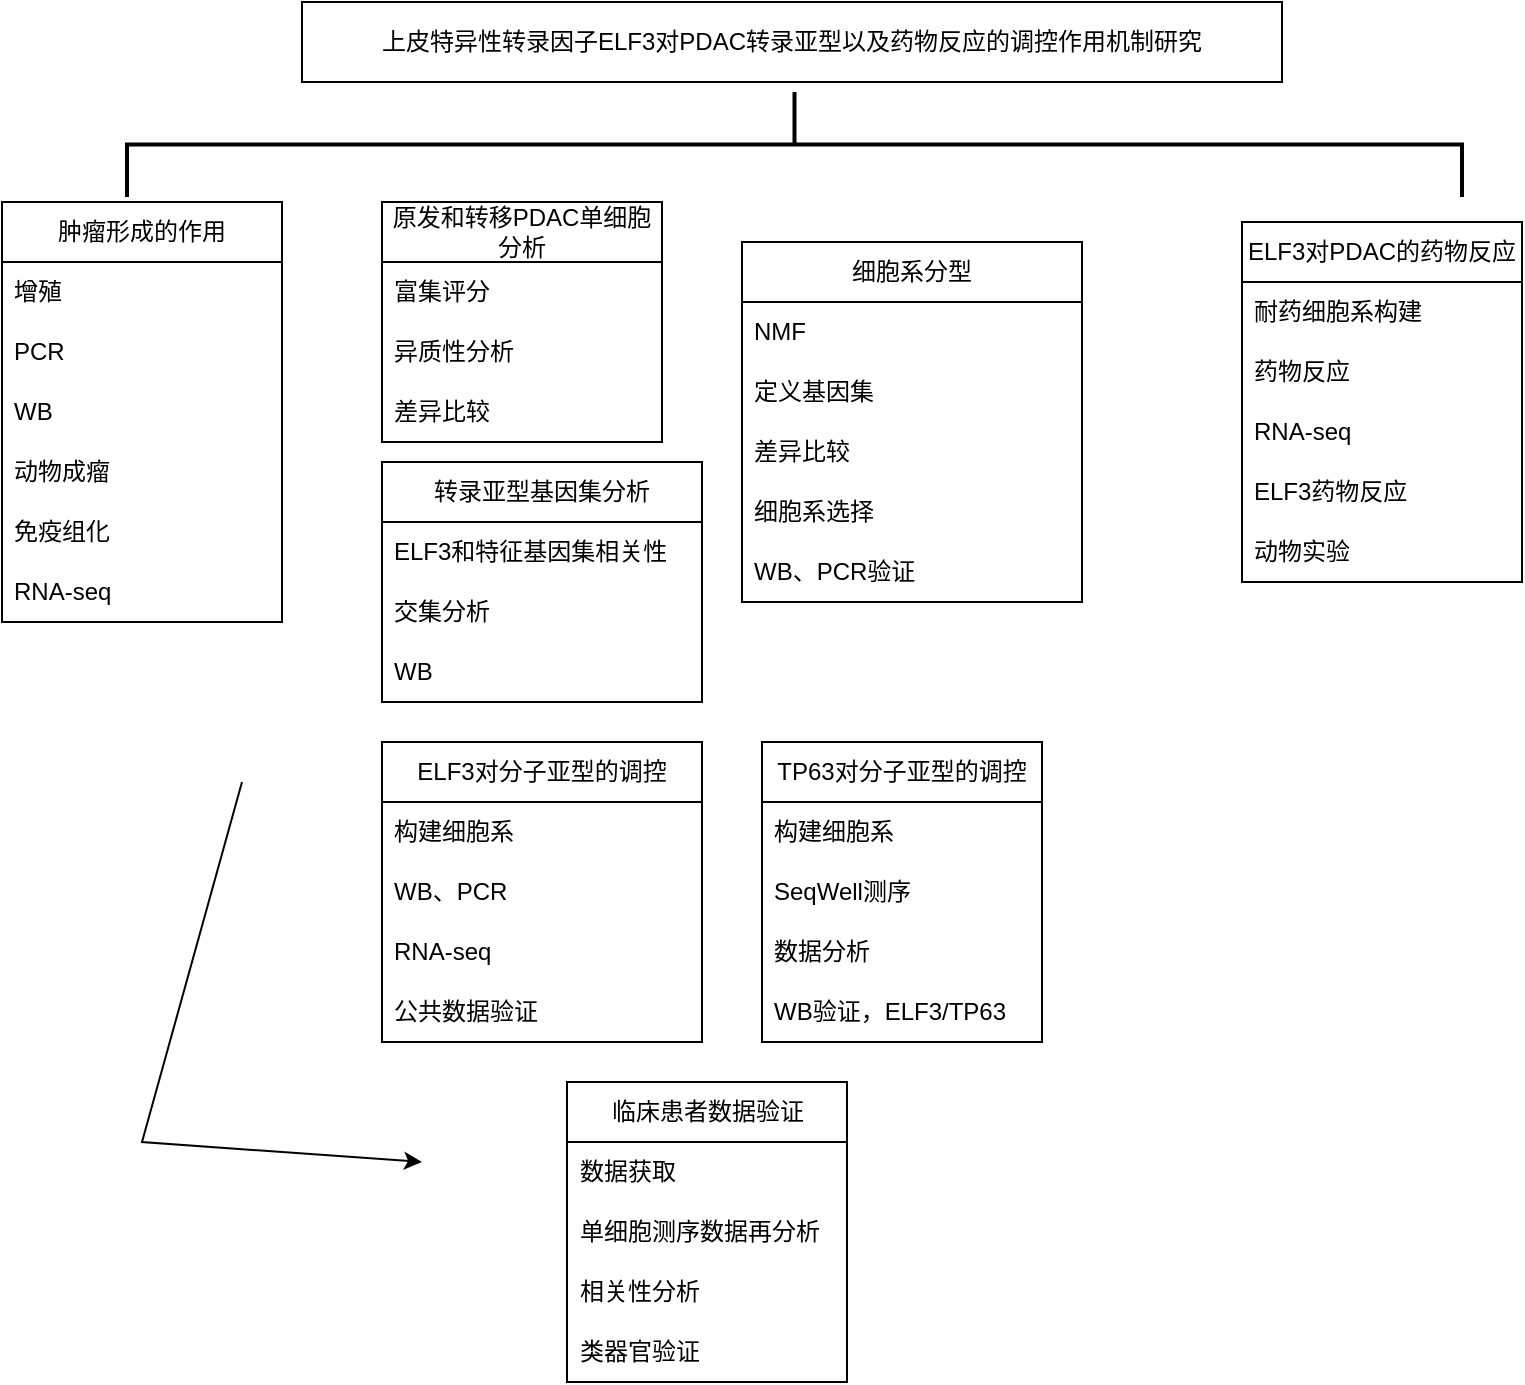 <mxfile version="26.0.11">
  <diagram id="wFE0QG_FPsp0jaGvCLVb" name="Page-1">
    <mxGraphModel dx="954" dy="511" grid="1" gridSize="10" guides="1" tooltips="1" connect="1" arrows="1" fold="1" page="1" pageScale="1" pageWidth="850" pageHeight="1100" math="0" shadow="0">
      <root>
        <mxCell id="0" />
        <mxCell id="1" parent="0" />
        <mxCell id="rItPWxVOTeLujfV4EQx0-1" value="上皮特异性转录因子ELF3对PDAC转录亚型以及药物反应的调控作用机制研究" style="rounded=0;whiteSpace=wrap;html=1;" parent="1" vertex="1">
          <mxGeometry x="180" y="20" width="490" height="40" as="geometry" />
        </mxCell>
        <mxCell id="rItPWxVOTeLujfV4EQx0-2" value="" style="endArrow=classic;html=1;rounded=0;" parent="1" edge="1">
          <mxGeometry width="50" height="50" relative="1" as="geometry">
            <mxPoint x="150" y="410" as="sourcePoint" />
            <mxPoint x="240" y="600" as="targetPoint" />
            <Array as="points">
              <mxPoint x="100" y="590" />
            </Array>
          </mxGeometry>
        </mxCell>
        <mxCell id="rItPWxVOTeLujfV4EQx0-3" value="肿瘤形成的作用" style="swimlane;fontStyle=0;childLayout=stackLayout;horizontal=1;startSize=30;horizontalStack=0;resizeParent=1;resizeParentMax=0;resizeLast=0;collapsible=1;marginBottom=0;whiteSpace=wrap;html=1;" parent="1" vertex="1">
          <mxGeometry x="30" y="120" width="140" height="210" as="geometry" />
        </mxCell>
        <mxCell id="rItPWxVOTeLujfV4EQx0-4" value="增殖" style="text;strokeColor=none;fillColor=none;align=left;verticalAlign=middle;spacingLeft=4;spacingRight=4;overflow=hidden;points=[[0,0.5],[1,0.5]];portConstraint=eastwest;rotatable=0;whiteSpace=wrap;html=1;" parent="rItPWxVOTeLujfV4EQx0-3" vertex="1">
          <mxGeometry y="30" width="140" height="30" as="geometry" />
        </mxCell>
        <mxCell id="rItPWxVOTeLujfV4EQx0-5" value="PCR" style="text;strokeColor=none;fillColor=none;align=left;verticalAlign=middle;spacingLeft=4;spacingRight=4;overflow=hidden;points=[[0,0.5],[1,0.5]];portConstraint=eastwest;rotatable=0;whiteSpace=wrap;html=1;" parent="rItPWxVOTeLujfV4EQx0-3" vertex="1">
          <mxGeometry y="60" width="140" height="30" as="geometry" />
        </mxCell>
        <mxCell id="rItPWxVOTeLujfV4EQx0-6" value="WB" style="text;strokeColor=none;fillColor=none;align=left;verticalAlign=middle;spacingLeft=4;spacingRight=4;overflow=hidden;points=[[0,0.5],[1,0.5]];portConstraint=eastwest;rotatable=0;whiteSpace=wrap;html=1;" parent="rItPWxVOTeLujfV4EQx0-3" vertex="1">
          <mxGeometry y="90" width="140" height="30" as="geometry" />
        </mxCell>
        <mxCell id="Lq5KPBLzVWsf8WvaqmJl-14" value="动物成瘤" style="text;strokeColor=none;fillColor=none;align=left;verticalAlign=middle;spacingLeft=4;spacingRight=4;overflow=hidden;points=[[0,0.5],[1,0.5]];portConstraint=eastwest;rotatable=0;whiteSpace=wrap;html=1;" vertex="1" parent="rItPWxVOTeLujfV4EQx0-3">
          <mxGeometry y="120" width="140" height="30" as="geometry" />
        </mxCell>
        <mxCell id="Lq5KPBLzVWsf8WvaqmJl-15" value="免疫组化" style="text;strokeColor=none;fillColor=none;align=left;verticalAlign=middle;spacingLeft=4;spacingRight=4;overflow=hidden;points=[[0,0.5],[1,0.5]];portConstraint=eastwest;rotatable=0;whiteSpace=wrap;html=1;" vertex="1" parent="rItPWxVOTeLujfV4EQx0-3">
          <mxGeometry y="150" width="140" height="30" as="geometry" />
        </mxCell>
        <mxCell id="Lq5KPBLzVWsf8WvaqmJl-16" value="RNA-seq" style="text;strokeColor=none;fillColor=none;align=left;verticalAlign=middle;spacingLeft=4;spacingRight=4;overflow=hidden;points=[[0,0.5],[1,0.5]];portConstraint=eastwest;rotatable=0;whiteSpace=wrap;html=1;" vertex="1" parent="rItPWxVOTeLujfV4EQx0-3">
          <mxGeometry y="180" width="140" height="30" as="geometry" />
        </mxCell>
        <mxCell id="rItPWxVOTeLujfV4EQx0-24" value="" style="strokeWidth=2;html=1;shape=mxgraph.flowchart.annotation_2;align=left;labelPosition=right;pointerEvents=1;rotation=90;" parent="1" vertex="1">
          <mxGeometry x="400" y="-242.5" width="52.5" height="667.5" as="geometry" />
        </mxCell>
        <mxCell id="Lq5KPBLzVWsf8WvaqmJl-1" value="转录亚型基因集分析" style="swimlane;fontStyle=0;childLayout=stackLayout;horizontal=1;startSize=30;horizontalStack=0;resizeParent=1;resizeParentMax=0;resizeLast=0;collapsible=1;marginBottom=0;whiteSpace=wrap;html=1;" vertex="1" parent="1">
          <mxGeometry x="220" y="250" width="160" height="120" as="geometry" />
        </mxCell>
        <mxCell id="Lq5KPBLzVWsf8WvaqmJl-2" value="ELF3和特征基因集相关性" style="text;strokeColor=none;fillColor=none;align=left;verticalAlign=middle;spacingLeft=4;spacingRight=4;overflow=hidden;points=[[0,0.5],[1,0.5]];portConstraint=eastwest;rotatable=0;whiteSpace=wrap;html=1;" vertex="1" parent="Lq5KPBLzVWsf8WvaqmJl-1">
          <mxGeometry y="30" width="160" height="30" as="geometry" />
        </mxCell>
        <mxCell id="Lq5KPBLzVWsf8WvaqmJl-3" value="交集分析" style="text;strokeColor=none;fillColor=none;align=left;verticalAlign=middle;spacingLeft=4;spacingRight=4;overflow=hidden;points=[[0,0.5],[1,0.5]];portConstraint=eastwest;rotatable=0;whiteSpace=wrap;html=1;" vertex="1" parent="Lq5KPBLzVWsf8WvaqmJl-1">
          <mxGeometry y="60" width="160" height="30" as="geometry" />
        </mxCell>
        <mxCell id="Lq5KPBLzVWsf8WvaqmJl-4" value="WB" style="text;strokeColor=none;fillColor=none;align=left;verticalAlign=middle;spacingLeft=4;spacingRight=4;overflow=hidden;points=[[0,0.5],[1,0.5]];portConstraint=eastwest;rotatable=0;whiteSpace=wrap;html=1;" vertex="1" parent="Lq5KPBLzVWsf8WvaqmJl-1">
          <mxGeometry y="90" width="160" height="30" as="geometry" />
        </mxCell>
        <mxCell id="Lq5KPBLzVWsf8WvaqmJl-5" value="ELF3对PDAC的药物反应" style="swimlane;fontStyle=0;childLayout=stackLayout;horizontal=1;startSize=30;horizontalStack=0;resizeParent=1;resizeParentMax=0;resizeLast=0;collapsible=1;marginBottom=0;whiteSpace=wrap;html=1;" vertex="1" parent="1">
          <mxGeometry x="650" y="130" width="140" height="180" as="geometry">
            <mxRectangle x="80" y="280" width="190" height="30" as="alternateBounds" />
          </mxGeometry>
        </mxCell>
        <mxCell id="Lq5KPBLzVWsf8WvaqmJl-6" value="&lt;div&gt;&lt;span style=&quot;background-color: transparent; color: light-dark(rgb(0, 0, 0), rgb(255, 255, 255));&quot;&gt;耐药细胞系构建&lt;/span&gt;&lt;/div&gt;" style="text;strokeColor=none;fillColor=none;align=left;verticalAlign=middle;spacingLeft=4;spacingRight=4;overflow=hidden;points=[[0,0.5],[1,0.5]];portConstraint=eastwest;rotatable=0;whiteSpace=wrap;html=1;" vertex="1" parent="Lq5KPBLzVWsf8WvaqmJl-5">
          <mxGeometry y="30" width="140" height="30" as="geometry" />
        </mxCell>
        <mxCell id="Lq5KPBLzVWsf8WvaqmJl-7" value="药物反应" style="text;strokeColor=none;fillColor=none;align=left;verticalAlign=middle;spacingLeft=4;spacingRight=4;overflow=hidden;points=[[0,0.5],[1,0.5]];portConstraint=eastwest;rotatable=0;whiteSpace=wrap;html=1;" vertex="1" parent="Lq5KPBLzVWsf8WvaqmJl-5">
          <mxGeometry y="60" width="140" height="30" as="geometry" />
        </mxCell>
        <mxCell id="Lq5KPBLzVWsf8WvaqmJl-8" value="RNA-seq" style="text;strokeColor=none;fillColor=none;align=left;verticalAlign=middle;spacingLeft=4;spacingRight=4;overflow=hidden;points=[[0,0.5],[1,0.5]];portConstraint=eastwest;rotatable=0;whiteSpace=wrap;html=1;" vertex="1" parent="Lq5KPBLzVWsf8WvaqmJl-5">
          <mxGeometry y="90" width="140" height="30" as="geometry" />
        </mxCell>
        <mxCell id="Lq5KPBLzVWsf8WvaqmJl-41" value="ELF3药物反应" style="text;strokeColor=none;fillColor=none;align=left;verticalAlign=middle;spacingLeft=4;spacingRight=4;overflow=hidden;points=[[0,0.5],[1,0.5]];portConstraint=eastwest;rotatable=0;whiteSpace=wrap;html=1;" vertex="1" parent="Lq5KPBLzVWsf8WvaqmJl-5">
          <mxGeometry y="120" width="140" height="30" as="geometry" />
        </mxCell>
        <mxCell id="Lq5KPBLzVWsf8WvaqmJl-40" value="动物实验" style="text;strokeColor=none;fillColor=none;align=left;verticalAlign=middle;spacingLeft=4;spacingRight=4;overflow=hidden;points=[[0,0.5],[1,0.5]];portConstraint=eastwest;rotatable=0;whiteSpace=wrap;html=1;" vertex="1" parent="Lq5KPBLzVWsf8WvaqmJl-5">
          <mxGeometry y="150" width="140" height="30" as="geometry" />
        </mxCell>
        <mxCell id="Lq5KPBLzVWsf8WvaqmJl-9" value="细胞系分型" style="swimlane;fontStyle=0;childLayout=stackLayout;horizontal=1;startSize=30;horizontalStack=0;resizeParent=1;resizeParentMax=0;resizeLast=0;collapsible=1;marginBottom=0;whiteSpace=wrap;html=1;" vertex="1" parent="1">
          <mxGeometry x="400" y="140" width="170" height="180" as="geometry" />
        </mxCell>
        <mxCell id="Lq5KPBLzVWsf8WvaqmJl-10" value="NMF" style="text;strokeColor=none;fillColor=none;align=left;verticalAlign=middle;spacingLeft=4;spacingRight=4;overflow=hidden;points=[[0,0.5],[1,0.5]];portConstraint=eastwest;rotatable=0;whiteSpace=wrap;html=1;" vertex="1" parent="Lq5KPBLzVWsf8WvaqmJl-9">
          <mxGeometry y="30" width="170" height="30" as="geometry" />
        </mxCell>
        <mxCell id="Lq5KPBLzVWsf8WvaqmJl-11" value="定义基因集" style="text;strokeColor=none;fillColor=none;align=left;verticalAlign=middle;spacingLeft=4;spacingRight=4;overflow=hidden;points=[[0,0.5],[1,0.5]];portConstraint=eastwest;rotatable=0;whiteSpace=wrap;html=1;" vertex="1" parent="Lq5KPBLzVWsf8WvaqmJl-9">
          <mxGeometry y="60" width="170" height="30" as="geometry" />
        </mxCell>
        <mxCell id="Lq5KPBLzVWsf8WvaqmJl-12" value="差异比较" style="text;strokeColor=none;fillColor=none;align=left;verticalAlign=middle;spacingLeft=4;spacingRight=4;overflow=hidden;points=[[0,0.5],[1,0.5]];portConstraint=eastwest;rotatable=0;whiteSpace=wrap;html=1;" vertex="1" parent="Lq5KPBLzVWsf8WvaqmJl-9">
          <mxGeometry y="90" width="170" height="30" as="geometry" />
        </mxCell>
        <mxCell id="Lq5KPBLzVWsf8WvaqmJl-18" value="细胞系选择" style="text;strokeColor=none;fillColor=none;align=left;verticalAlign=middle;spacingLeft=4;spacingRight=4;overflow=hidden;points=[[0,0.5],[1,0.5]];portConstraint=eastwest;rotatable=0;whiteSpace=wrap;html=1;" vertex="1" parent="Lq5KPBLzVWsf8WvaqmJl-9">
          <mxGeometry y="120" width="170" height="30" as="geometry" />
        </mxCell>
        <mxCell id="Lq5KPBLzVWsf8WvaqmJl-17" value="WB、PCR验证" style="text;strokeColor=none;fillColor=none;align=left;verticalAlign=middle;spacingLeft=4;spacingRight=4;overflow=hidden;points=[[0,0.5],[1,0.5]];portConstraint=eastwest;rotatable=0;whiteSpace=wrap;html=1;" vertex="1" parent="Lq5KPBLzVWsf8WvaqmJl-9">
          <mxGeometry y="150" width="170" height="30" as="geometry" />
        </mxCell>
        <mxCell id="Lq5KPBLzVWsf8WvaqmJl-25" value="TP63对分子亚型的调控" style="swimlane;fontStyle=0;childLayout=stackLayout;horizontal=1;startSize=30;horizontalStack=0;resizeParent=1;resizeParentMax=0;resizeLast=0;collapsible=1;marginBottom=0;whiteSpace=wrap;html=1;" vertex="1" parent="1">
          <mxGeometry x="410" y="390" width="140" height="150" as="geometry" />
        </mxCell>
        <mxCell id="Lq5KPBLzVWsf8WvaqmJl-26" value="构建细胞系" style="text;strokeColor=none;fillColor=none;align=left;verticalAlign=middle;spacingLeft=4;spacingRight=4;overflow=hidden;points=[[0,0.5],[1,0.5]];portConstraint=eastwest;rotatable=0;whiteSpace=wrap;html=1;" vertex="1" parent="Lq5KPBLzVWsf8WvaqmJl-25">
          <mxGeometry y="30" width="140" height="30" as="geometry" />
        </mxCell>
        <mxCell id="Lq5KPBLzVWsf8WvaqmJl-27" value="SeqWell测序" style="text;strokeColor=none;fillColor=none;align=left;verticalAlign=middle;spacingLeft=4;spacingRight=4;overflow=hidden;points=[[0,0.5],[1,0.5]];portConstraint=eastwest;rotatable=0;whiteSpace=wrap;html=1;" vertex="1" parent="Lq5KPBLzVWsf8WvaqmJl-25">
          <mxGeometry y="60" width="140" height="30" as="geometry" />
        </mxCell>
        <mxCell id="Lq5KPBLzVWsf8WvaqmJl-28" value="数据分析" style="text;strokeColor=none;fillColor=none;align=left;verticalAlign=middle;spacingLeft=4;spacingRight=4;overflow=hidden;points=[[0,0.5],[1,0.5]];portConstraint=eastwest;rotatable=0;whiteSpace=wrap;html=1;" vertex="1" parent="Lq5KPBLzVWsf8WvaqmJl-25">
          <mxGeometry y="90" width="140" height="30" as="geometry" />
        </mxCell>
        <mxCell id="Lq5KPBLzVWsf8WvaqmJl-29" value="WB验证，ELF3/TP63" style="text;strokeColor=none;fillColor=none;align=left;verticalAlign=middle;spacingLeft=4;spacingRight=4;overflow=hidden;points=[[0,0.5],[1,0.5]];portConstraint=eastwest;rotatable=0;whiteSpace=wrap;html=1;" vertex="1" parent="Lq5KPBLzVWsf8WvaqmJl-25">
          <mxGeometry y="120" width="140" height="30" as="geometry" />
        </mxCell>
        <mxCell id="Lq5KPBLzVWsf8WvaqmJl-30" value="临床患者数据验证" style="swimlane;fontStyle=0;childLayout=stackLayout;horizontal=1;startSize=30;horizontalStack=0;resizeParent=1;resizeParentMax=0;resizeLast=0;collapsible=1;marginBottom=0;whiteSpace=wrap;html=1;" vertex="1" parent="1">
          <mxGeometry x="312.5" y="560" width="140" height="150" as="geometry" />
        </mxCell>
        <mxCell id="Lq5KPBLzVWsf8WvaqmJl-31" value="数据获取" style="text;strokeColor=none;fillColor=none;align=left;verticalAlign=middle;spacingLeft=4;spacingRight=4;overflow=hidden;points=[[0,0.5],[1,0.5]];portConstraint=eastwest;rotatable=0;whiteSpace=wrap;html=1;" vertex="1" parent="Lq5KPBLzVWsf8WvaqmJl-30">
          <mxGeometry y="30" width="140" height="30" as="geometry" />
        </mxCell>
        <mxCell id="Lq5KPBLzVWsf8WvaqmJl-32" value="单细胞测序数据再分析" style="text;strokeColor=none;fillColor=none;align=left;verticalAlign=middle;spacingLeft=4;spacingRight=4;overflow=hidden;points=[[0,0.5],[1,0.5]];portConstraint=eastwest;rotatable=0;whiteSpace=wrap;html=1;" vertex="1" parent="Lq5KPBLzVWsf8WvaqmJl-30">
          <mxGeometry y="60" width="140" height="30" as="geometry" />
        </mxCell>
        <mxCell id="Lq5KPBLzVWsf8WvaqmJl-33" value="相关性分析" style="text;strokeColor=none;fillColor=none;align=left;verticalAlign=middle;spacingLeft=4;spacingRight=4;overflow=hidden;points=[[0,0.5],[1,0.5]];portConstraint=eastwest;rotatable=0;whiteSpace=wrap;html=1;" vertex="1" parent="Lq5KPBLzVWsf8WvaqmJl-30">
          <mxGeometry y="90" width="140" height="30" as="geometry" />
        </mxCell>
        <mxCell id="Lq5KPBLzVWsf8WvaqmJl-35" value="类器官验证" style="text;strokeColor=none;fillColor=none;align=left;verticalAlign=middle;spacingLeft=4;spacingRight=4;overflow=hidden;points=[[0,0.5],[1,0.5]];portConstraint=eastwest;rotatable=0;whiteSpace=wrap;html=1;" vertex="1" parent="Lq5KPBLzVWsf8WvaqmJl-30">
          <mxGeometry y="120" width="140" height="30" as="geometry" />
        </mxCell>
        <mxCell id="Lq5KPBLzVWsf8WvaqmJl-36" value="原发和转移PDAC单细胞分析" style="swimlane;fontStyle=0;childLayout=stackLayout;horizontal=1;startSize=30;horizontalStack=0;resizeParent=1;resizeParentMax=0;resizeLast=0;collapsible=1;marginBottom=0;whiteSpace=wrap;html=1;" vertex="1" parent="1">
          <mxGeometry x="220" y="120" width="140" height="120" as="geometry">
            <mxRectangle x="80" y="280" width="190" height="30" as="alternateBounds" />
          </mxGeometry>
        </mxCell>
        <mxCell id="Lq5KPBLzVWsf8WvaqmJl-37" value="&lt;div&gt;&lt;span style=&quot;background-color: transparent; color: light-dark(rgb(0, 0, 0), rgb(255, 255, 255));&quot;&gt;富集评分&lt;/span&gt;&lt;/div&gt;" style="text;strokeColor=none;fillColor=none;align=left;verticalAlign=middle;spacingLeft=4;spacingRight=4;overflow=hidden;points=[[0,0.5],[1,0.5]];portConstraint=eastwest;rotatable=0;whiteSpace=wrap;html=1;" vertex="1" parent="Lq5KPBLzVWsf8WvaqmJl-36">
          <mxGeometry y="30" width="140" height="30" as="geometry" />
        </mxCell>
        <mxCell id="Lq5KPBLzVWsf8WvaqmJl-38" value="异质性分析" style="text;strokeColor=none;fillColor=none;align=left;verticalAlign=middle;spacingLeft=4;spacingRight=4;overflow=hidden;points=[[0,0.5],[1,0.5]];portConstraint=eastwest;rotatable=0;whiteSpace=wrap;html=1;" vertex="1" parent="Lq5KPBLzVWsf8WvaqmJl-36">
          <mxGeometry y="60" width="140" height="30" as="geometry" />
        </mxCell>
        <mxCell id="Lq5KPBLzVWsf8WvaqmJl-39" value="差异比较" style="text;strokeColor=none;fillColor=none;align=left;verticalAlign=middle;spacingLeft=4;spacingRight=4;overflow=hidden;points=[[0,0.5],[1,0.5]];portConstraint=eastwest;rotatable=0;whiteSpace=wrap;html=1;" vertex="1" parent="Lq5KPBLzVWsf8WvaqmJl-36">
          <mxGeometry y="90" width="140" height="30" as="geometry" />
        </mxCell>
        <mxCell id="Lq5KPBLzVWsf8WvaqmJl-19" value="ELF3对分子亚型的调控" style="swimlane;fontStyle=0;childLayout=stackLayout;horizontal=1;startSize=30;horizontalStack=0;resizeParent=1;resizeParentMax=0;resizeLast=0;collapsible=1;marginBottom=0;whiteSpace=wrap;html=1;" vertex="1" parent="1">
          <mxGeometry x="220" y="390" width="160" height="150" as="geometry" />
        </mxCell>
        <mxCell id="Lq5KPBLzVWsf8WvaqmJl-20" value="构建细胞系" style="text;strokeColor=none;fillColor=none;align=left;verticalAlign=middle;spacingLeft=4;spacingRight=4;overflow=hidden;points=[[0,0.5],[1,0.5]];portConstraint=eastwest;rotatable=0;whiteSpace=wrap;html=1;" vertex="1" parent="Lq5KPBLzVWsf8WvaqmJl-19">
          <mxGeometry y="30" width="160" height="30" as="geometry" />
        </mxCell>
        <mxCell id="Lq5KPBLzVWsf8WvaqmJl-21" value="WB、PCR" style="text;strokeColor=none;fillColor=none;align=left;verticalAlign=middle;spacingLeft=4;spacingRight=4;overflow=hidden;points=[[0,0.5],[1,0.5]];portConstraint=eastwest;rotatable=0;whiteSpace=wrap;html=1;" vertex="1" parent="Lq5KPBLzVWsf8WvaqmJl-19">
          <mxGeometry y="60" width="160" height="30" as="geometry" />
        </mxCell>
        <mxCell id="Lq5KPBLzVWsf8WvaqmJl-22" value="RNA-seq" style="text;strokeColor=none;fillColor=none;align=left;verticalAlign=middle;spacingLeft=4;spacingRight=4;overflow=hidden;points=[[0,0.5],[1,0.5]];portConstraint=eastwest;rotatable=0;whiteSpace=wrap;html=1;" vertex="1" parent="Lq5KPBLzVWsf8WvaqmJl-19">
          <mxGeometry y="90" width="160" height="30" as="geometry" />
        </mxCell>
        <mxCell id="Lq5KPBLzVWsf8WvaqmJl-23" value="公共数据验证" style="text;strokeColor=none;fillColor=none;align=left;verticalAlign=middle;spacingLeft=4;spacingRight=4;overflow=hidden;points=[[0,0.5],[1,0.5]];portConstraint=eastwest;rotatable=0;whiteSpace=wrap;html=1;" vertex="1" parent="Lq5KPBLzVWsf8WvaqmJl-19">
          <mxGeometry y="120" width="160" height="30" as="geometry" />
        </mxCell>
      </root>
    </mxGraphModel>
  </diagram>
</mxfile>
